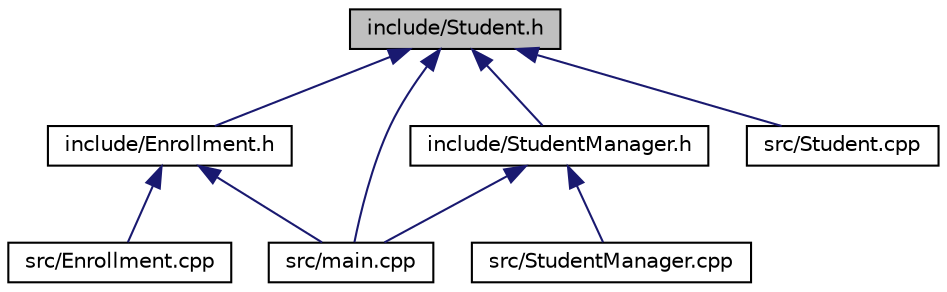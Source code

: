 digraph "include/Student.h"
{
 // LATEX_PDF_SIZE
  edge [fontname="Helvetica",fontsize="10",labelfontname="Helvetica",labelfontsize="10"];
  node [fontname="Helvetica",fontsize="10",shape=record];
  Node1 [label="include/Student.h",height=0.2,width=0.4,color="black", fillcolor="grey75", style="filled", fontcolor="black",tooltip="Definición de la clase Student para manejar información de estudiantes."];
  Node1 -> Node2 [dir="back",color="midnightblue",fontsize="10",style="solid",fontname="Helvetica"];
  Node2 [label="include/Enrollment.h",height=0.2,width=0.4,color="black", fillcolor="white", style="filled",URL="$Enrollment_8h.html",tooltip="Definición de la clase Enrollment para manejar matrículas de estudiantes en cursos."];
  Node2 -> Node3 [dir="back",color="midnightblue",fontsize="10",style="solid",fontname="Helvetica"];
  Node3 [label="src/Enrollment.cpp",height=0.2,width=0.4,color="black", fillcolor="white", style="filled",URL="$Enrollment_8cpp.html",tooltip="Implementación de la clase Enrollment."];
  Node2 -> Node4 [dir="back",color="midnightblue",fontsize="10",style="solid",fontname="Helvetica"];
  Node4 [label="src/main.cpp",height=0.2,width=0.4,color="black", fillcolor="white", style="filled",URL="$main_8cpp.html",tooltip="Ejemplo de uso del sistema de gestión de estudiantes, cursos y matrículas."];
  Node1 -> Node5 [dir="back",color="midnightblue",fontsize="10",style="solid",fontname="Helvetica"];
  Node5 [label="include/StudentManager.h",height=0.2,width=0.4,color="black", fillcolor="white", style="filled",URL="$StudentManager_8h.html",tooltip="Definición de la clase StudentManager para gestionar estudiantes."];
  Node5 -> Node4 [dir="back",color="midnightblue",fontsize="10",style="solid",fontname="Helvetica"];
  Node5 -> Node6 [dir="back",color="midnightblue",fontsize="10",style="solid",fontname="Helvetica"];
  Node6 [label="src/StudentManager.cpp",height=0.2,width=0.4,color="black", fillcolor="white", style="filled",URL="$StudentManager_8cpp.html",tooltip="Implementación de la clase StudentManager."];
  Node1 -> Node4 [dir="back",color="midnightblue",fontsize="10",style="solid",fontname="Helvetica"];
  Node1 -> Node7 [dir="back",color="midnightblue",fontsize="10",style="solid",fontname="Helvetica"];
  Node7 [label="src/Student.cpp",height=0.2,width=0.4,color="black", fillcolor="white", style="filled",URL="$Student_8cpp.html",tooltip="Implementación de la clase Student."];
}
